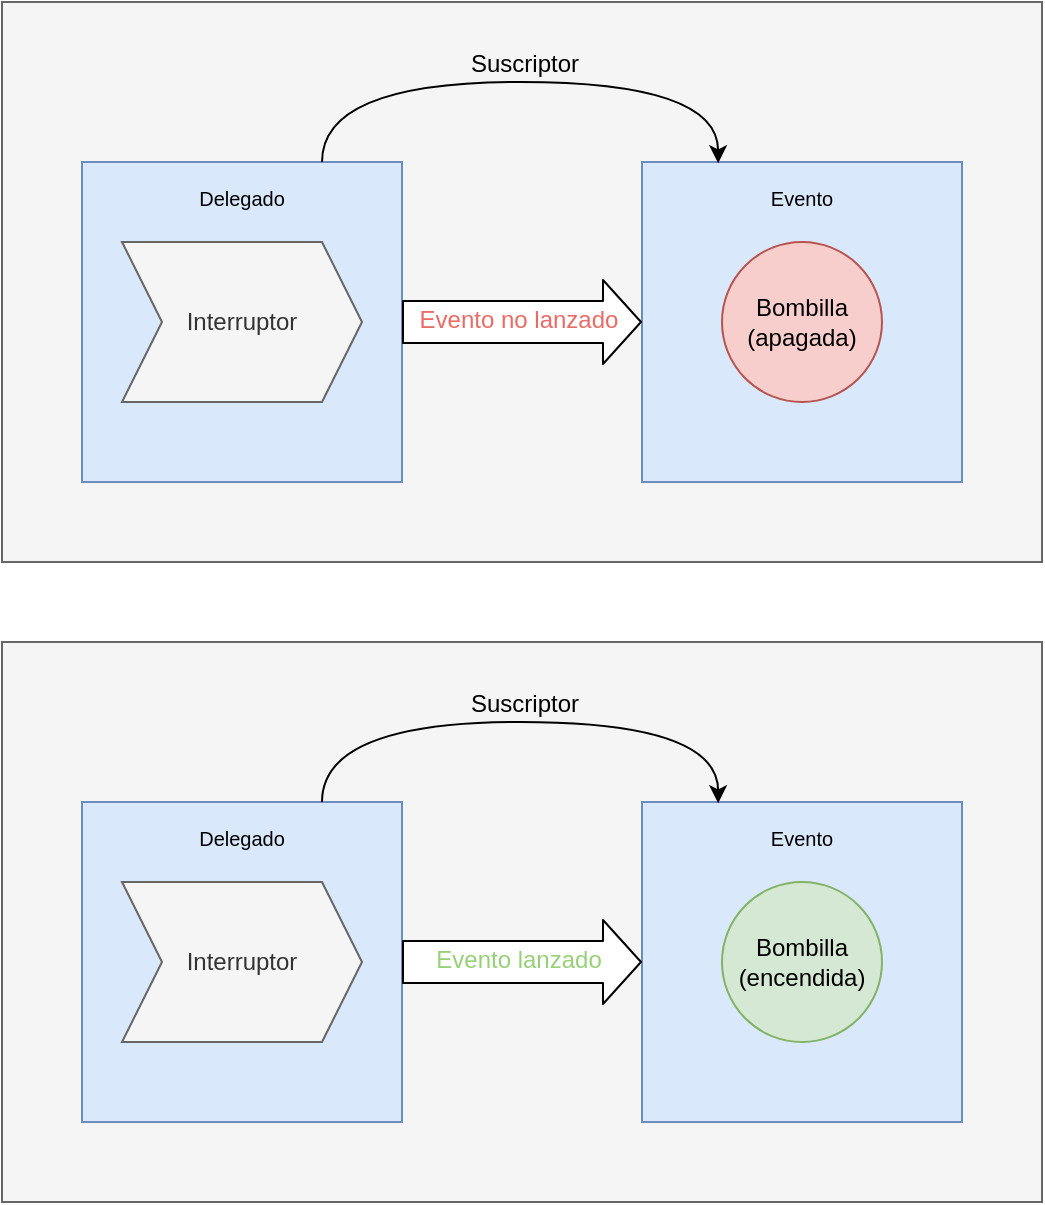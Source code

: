 <mxfile version="10.7.7" type="device"><diagram id="OJjUCtXr1t4pE7zFZzA6" name="Page-1"><mxGraphModel dx="1394" dy="824" grid="1" gridSize="10" guides="1" tooltips="1" connect="1" arrows="1" fold="1" page="1" pageScale="1" pageWidth="827" pageHeight="1169" math="0" shadow="0"><root><mxCell id="0"/><mxCell id="1" parent="0"/><mxCell id="IX5lKJuhAusELmGTGRwt-18" value="" style="whiteSpace=wrap;html=1;labelBackgroundColor=none;fontColor=#333333;fillColor=#f5f5f5;strokeColor=#666666;" vertex="1" parent="1"><mxGeometry x="80" y="40" width="520" height="280" as="geometry"/></mxCell><mxCell id="IX5lKJuhAusELmGTGRwt-5" value="&lt;font size=&quot;1&quot;&gt;Evento&lt;/font&gt;" style="whiteSpace=wrap;html=1;aspect=fixed;fillColor=#dae8fc;strokeColor=#6c8ebf;spacingTop=-125;" vertex="1" parent="1"><mxGeometry x="400" y="120" width="160" height="160" as="geometry"/></mxCell><mxCell id="IX5lKJuhAusELmGTGRwt-3" value="&lt;font size=&quot;1&quot;&gt;Delegado&lt;/font&gt;" style="whiteSpace=wrap;html=1;aspect=fixed;fillColor=#dae8fc;strokeColor=#6c8ebf;spacingTop=-125;" vertex="1" parent="1"><mxGeometry x="120" y="120" width="160" height="160" as="geometry"/></mxCell><mxCell id="IX5lKJuhAusELmGTGRwt-1" value="Bombilla&lt;br&gt;(apagada)&lt;br&gt;" style="ellipse;whiteSpace=wrap;html=1;aspect=fixed;fillColor=#f8cecc;strokeColor=#b85450;" vertex="1" parent="1"><mxGeometry x="440" y="160" width="80" height="80" as="geometry"/></mxCell><mxCell id="IX5lKJuhAusELmGTGRwt-2" value="Interruptor" style="shape=step;perimeter=stepPerimeter;whiteSpace=wrap;html=1;fixedSize=1;fillColor=#f5f5f5;strokeColor=#666666;fontColor=#333333;" vertex="1" parent="1"><mxGeometry x="140" y="160" width="120" height="80" as="geometry"/></mxCell><mxCell id="IX5lKJuhAusELmGTGRwt-6" value="" style="curved=1;endArrow=classic;html=1;entryX=0.238;entryY=0.004;entryDx=0;entryDy=0;entryPerimeter=0;exitX=0.75;exitY=0;exitDx=0;exitDy=0;" edge="1" parent="1" source="IX5lKJuhAusELmGTGRwt-3" target="IX5lKJuhAusELmGTGRwt-5"><mxGeometry width="50" height="50" relative="1" as="geometry"><mxPoint x="240" y="120" as="sourcePoint"/><mxPoint x="290" y="70" as="targetPoint"/><Array as="points"><mxPoint x="240" y="80"/><mxPoint x="438" y="80"/></Array></mxGeometry></mxCell><mxCell id="IX5lKJuhAusELmGTGRwt-7" value="Suscriptor" style="text;html=1;resizable=0;points=[];align=center;verticalAlign=middle;labelBackgroundColor=none;spacingTop=-22;spacingLeft=-20;" vertex="1" connectable="0" parent="IX5lKJuhAusELmGTGRwt-6"><mxGeometry x="0.081" y="-2" relative="1" as="geometry"><mxPoint as="offset"/></mxGeometry></mxCell><mxCell id="IX5lKJuhAusELmGTGRwt-8" value="" style="shape=flexArrow;endArrow=classic;html=1;entryX=0;entryY=0.5;entryDx=0;entryDy=0;exitX=1;exitY=0.5;exitDx=0;exitDy=0;width=21;fillColor=#ffffff;" edge="1" parent="1" source="IX5lKJuhAusELmGTGRwt-3" target="IX5lKJuhAusELmGTGRwt-5"><mxGeometry width="50" height="50" relative="1" as="geometry"><mxPoint x="300" y="220" as="sourcePoint"/><mxPoint x="350" y="170" as="targetPoint"/></mxGeometry></mxCell><mxCell id="IX5lKJuhAusELmGTGRwt-9" value="Evento no lanzado" style="text;html=1;resizable=0;points=[];align=center;verticalAlign=middle;labelBackgroundColor=none;spacingLeft=-31;spacingTop=5;fontColor=#EA6B66;" vertex="1" connectable="0" parent="IX5lKJuhAusELmGTGRwt-8"><mxGeometry x="0.229" y="4" relative="1" as="geometry"><mxPoint as="offset"/></mxGeometry></mxCell><mxCell id="IX5lKJuhAusELmGTGRwt-22" value="" style="whiteSpace=wrap;html=1;labelBackgroundColor=none;fontColor=#333333;fillColor=#f5f5f5;strokeColor=#666666;" vertex="1" parent="1"><mxGeometry x="80" y="360" width="520" height="280" as="geometry"/></mxCell><mxCell id="IX5lKJuhAusELmGTGRwt-23" value="&lt;font size=&quot;1&quot;&gt;Evento&lt;/font&gt;" style="whiteSpace=wrap;html=1;aspect=fixed;fillColor=#dae8fc;strokeColor=#6c8ebf;spacingTop=-125;" vertex="1" parent="1"><mxGeometry x="400" y="440" width="160" height="160" as="geometry"/></mxCell><mxCell id="IX5lKJuhAusELmGTGRwt-24" value="&lt;font size=&quot;1&quot;&gt;Delegado&lt;/font&gt;" style="whiteSpace=wrap;html=1;aspect=fixed;fillColor=#dae8fc;strokeColor=#6c8ebf;spacingTop=-125;" vertex="1" parent="1"><mxGeometry x="120" y="440" width="160" height="160" as="geometry"/></mxCell><mxCell id="IX5lKJuhAusELmGTGRwt-25" value="Bombilla&lt;br&gt;(encendida)&lt;br&gt;" style="ellipse;whiteSpace=wrap;html=1;aspect=fixed;fillColor=#d5e8d4;strokeColor=#82b366;" vertex="1" parent="1"><mxGeometry x="440" y="480" width="80" height="80" as="geometry"/></mxCell><mxCell id="IX5lKJuhAusELmGTGRwt-26" value="Interruptor" style="shape=step;perimeter=stepPerimeter;whiteSpace=wrap;html=1;fixedSize=1;fillColor=#f5f5f5;strokeColor=#666666;fontColor=#333333;" vertex="1" parent="1"><mxGeometry x="140" y="480" width="120" height="80" as="geometry"/></mxCell><mxCell id="IX5lKJuhAusELmGTGRwt-27" value="" style="curved=1;endArrow=classic;html=1;entryX=0.238;entryY=0.004;entryDx=0;entryDy=0;entryPerimeter=0;exitX=0.75;exitY=0;exitDx=0;exitDy=0;" edge="1" parent="1" source="IX5lKJuhAusELmGTGRwt-24" target="IX5lKJuhAusELmGTGRwt-23"><mxGeometry width="50" height="50" relative="1" as="geometry"><mxPoint x="240" y="440" as="sourcePoint"/><mxPoint x="290" y="390" as="targetPoint"/><Array as="points"><mxPoint x="240" y="400"/><mxPoint x="438" y="400"/></Array></mxGeometry></mxCell><mxCell id="IX5lKJuhAusELmGTGRwt-28" value="Suscriptor" style="text;html=1;resizable=0;points=[];align=center;verticalAlign=middle;labelBackgroundColor=none;spacingTop=-22;spacingLeft=-20;" vertex="1" connectable="0" parent="IX5lKJuhAusELmGTGRwt-27"><mxGeometry x="0.081" y="-2" relative="1" as="geometry"><mxPoint as="offset"/></mxGeometry></mxCell><mxCell id="IX5lKJuhAusELmGTGRwt-29" value="" style="shape=flexArrow;endArrow=classic;html=1;entryX=0;entryY=0.5;entryDx=0;entryDy=0;exitX=1;exitY=0.5;exitDx=0;exitDy=0;width=21;fillColor=#ffffff;" edge="1" parent="1" source="IX5lKJuhAusELmGTGRwt-24" target="IX5lKJuhAusELmGTGRwt-23"><mxGeometry width="50" height="50" relative="1" as="geometry"><mxPoint x="300" y="540" as="sourcePoint"/><mxPoint x="350" y="490" as="targetPoint"/></mxGeometry></mxCell><mxCell id="IX5lKJuhAusELmGTGRwt-30" value="&lt;font color=&quot;#97d077&quot;&gt;Evento lanzado&lt;/font&gt;" style="text;html=1;resizable=0;points=[];align=center;verticalAlign=middle;labelBackgroundColor=none;spacingLeft=-31;spacingTop=5;fontColor=#EA6B66;" vertex="1" connectable="0" parent="IX5lKJuhAusELmGTGRwt-29"><mxGeometry x="0.229" y="4" relative="1" as="geometry"><mxPoint as="offset"/></mxGeometry></mxCell></root></mxGraphModel></diagram></mxfile>
